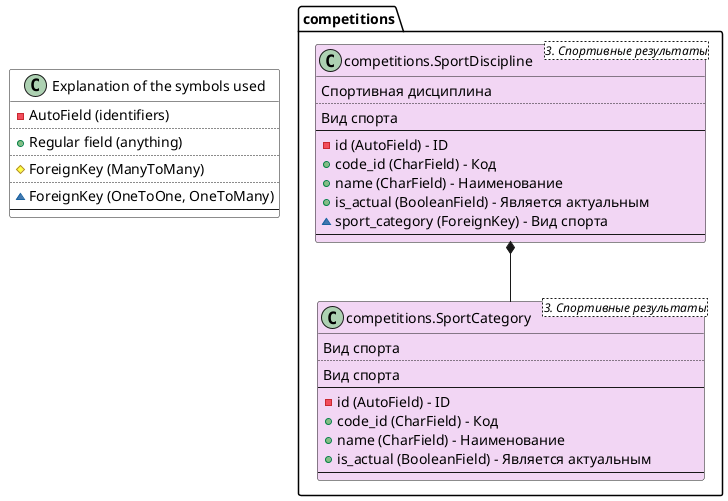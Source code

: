 @startuml

    class "Explanation of the symbols used" as DESCRIPTION #FFF {
    - AutoField (identifiers)
    ..
    + Regular field (anything)
    ..
    # ForeignKey (ManyToMany)
    ..
    ~ ForeignKey (OneToOne, OneToMany)
    --
}


class "competitions.SportCategory <3. Спортивные результаты>" as competitions.SportCategory #f2d6f4 {
    Вид спорта
    ..
    Вид спорта
    --
    - id (AutoField) - ID
    + code_id (CharField) - Код
    + name (CharField) - Наименование
    + is_actual (BooleanField) - Является актуальным
    --
}


class "competitions.SportDiscipline <3. Спортивные результаты>" as competitions.SportDiscipline #f2d6f4 {
    Спортивная дисциплина
    ..
    Вид спорта
    --
    - id (AutoField) - ID
    + code_id (CharField) - Код
    + name (CharField) - Наименование
    + is_actual (BooleanField) - Является актуальным
    ~ sport_category (ForeignKey) - Вид спорта
    --
}
competitions.SportDiscipline *-- competitions.SportCategory


@enduml
